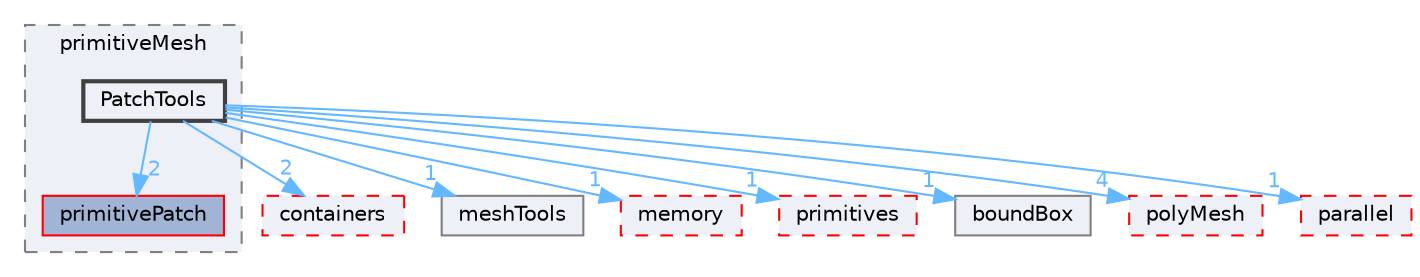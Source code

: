 digraph "src/OpenFOAM/meshes/primitiveMesh/PatchTools"
{
 // LATEX_PDF_SIZE
  bgcolor="transparent";
  edge [fontname=Helvetica,fontsize=10,labelfontname=Helvetica,labelfontsize=10];
  node [fontname=Helvetica,fontsize=10,shape=box,height=0.2,width=0.4];
  compound=true
  subgraph clusterdir_d498992fb7d3f293d898bf6d3a4df869 {
    graph [ bgcolor="#edf0f7", pencolor="grey50", label="primitiveMesh", fontname=Helvetica,fontsize=10 style="filled,dashed", URL="dir_d498992fb7d3f293d898bf6d3a4df869.html",tooltip=""]
  dir_56a3060d78c44773bde4dd7fc6fdd606 [label="primitivePatch", fillcolor="#a2b4d6", color="red", style="filled", URL="dir_56a3060d78c44773bde4dd7fc6fdd606.html",tooltip=""];
  dir_793c23b5026163e0cab93ac715b7bec6 [label="PatchTools", fillcolor="#edf0f7", color="grey25", style="filled,bold", URL="dir_793c23b5026163e0cab93ac715b7bec6.html",tooltip=""];
  }
  dir_19d0872053bde092be81d7fe3f56cbf7 [label="containers", fillcolor="#edf0f7", color="red", style="filled,dashed", URL="dir_19d0872053bde092be81d7fe3f56cbf7.html",tooltip=""];
  dir_fa020d1bff9bcecc84fa7b07f71b0284 [label="meshTools", fillcolor="#edf0f7", color="grey50", style="filled", URL="dir_fa020d1bff9bcecc84fa7b07f71b0284.html",tooltip=""];
  dir_385a22dcc2f7120acb0f1a7a832b3b8d [label="memory", fillcolor="#edf0f7", color="red", style="filled,dashed", URL="dir_385a22dcc2f7120acb0f1a7a832b3b8d.html",tooltip=""];
  dir_3e50f45338116b169052b428016851aa [label="primitives", fillcolor="#edf0f7", color="red", style="filled,dashed", URL="dir_3e50f45338116b169052b428016851aa.html",tooltip=""];
  dir_419482a3f24625018b60fd6b1f4b7501 [label="boundBox", fillcolor="#edf0f7", color="grey50", style="filled", URL="dir_419482a3f24625018b60fd6b1f4b7501.html",tooltip=""];
  dir_5e5a63cb97aae3d01c8e98f0c14953bc [label="polyMesh", fillcolor="#edf0f7", color="red", style="filled,dashed", URL="dir_5e5a63cb97aae3d01c8e98f0c14953bc.html",tooltip=""];
  dir_71fff0203de1f57306edfc3c818a6b04 [label="parallel", fillcolor="#edf0f7", color="red", style="filled,dashed", URL="dir_71fff0203de1f57306edfc3c818a6b04.html",tooltip=""];
  dir_793c23b5026163e0cab93ac715b7bec6->dir_19d0872053bde092be81d7fe3f56cbf7 [headlabel="2", labeldistance=1.5 headhref="dir_002843_000669.html" href="dir_002843_000669.html" color="steelblue1" fontcolor="steelblue1"];
  dir_793c23b5026163e0cab93ac715b7bec6->dir_385a22dcc2f7120acb0f1a7a832b3b8d [headlabel="1", labeldistance=1.5 headhref="dir_002843_002352.html" href="dir_002843_002352.html" color="steelblue1" fontcolor="steelblue1"];
  dir_793c23b5026163e0cab93ac715b7bec6->dir_3e50f45338116b169052b428016851aa [headlabel="1", labeldistance=1.5 headhref="dir_002843_003069.html" href="dir_002843_003069.html" color="steelblue1" fontcolor="steelblue1"];
  dir_793c23b5026163e0cab93ac715b7bec6->dir_419482a3f24625018b60fd6b1f4b7501 [headlabel="1", labeldistance=1.5 headhref="dir_002843_000333.html" href="dir_002843_000333.html" color="steelblue1" fontcolor="steelblue1"];
  dir_793c23b5026163e0cab93ac715b7bec6->dir_56a3060d78c44773bde4dd7fc6fdd606 [headlabel="2", labeldistance=1.5 headhref="dir_002843_003067.html" href="dir_002843_003067.html" color="steelblue1" fontcolor="steelblue1"];
  dir_793c23b5026163e0cab93ac715b7bec6->dir_5e5a63cb97aae3d01c8e98f0c14953bc [headlabel="4", labeldistance=1.5 headhref="dir_002843_002980.html" href="dir_002843_002980.html" color="steelblue1" fontcolor="steelblue1"];
  dir_793c23b5026163e0cab93ac715b7bec6->dir_71fff0203de1f57306edfc3c818a6b04 [headlabel="1", labeldistance=1.5 headhref="dir_002843_002779.html" href="dir_002843_002779.html" color="steelblue1" fontcolor="steelblue1"];
  dir_793c23b5026163e0cab93ac715b7bec6->dir_fa020d1bff9bcecc84fa7b07f71b0284 [headlabel="1", labeldistance=1.5 headhref="dir_002843_002384.html" href="dir_002843_002384.html" color="steelblue1" fontcolor="steelblue1"];
}
